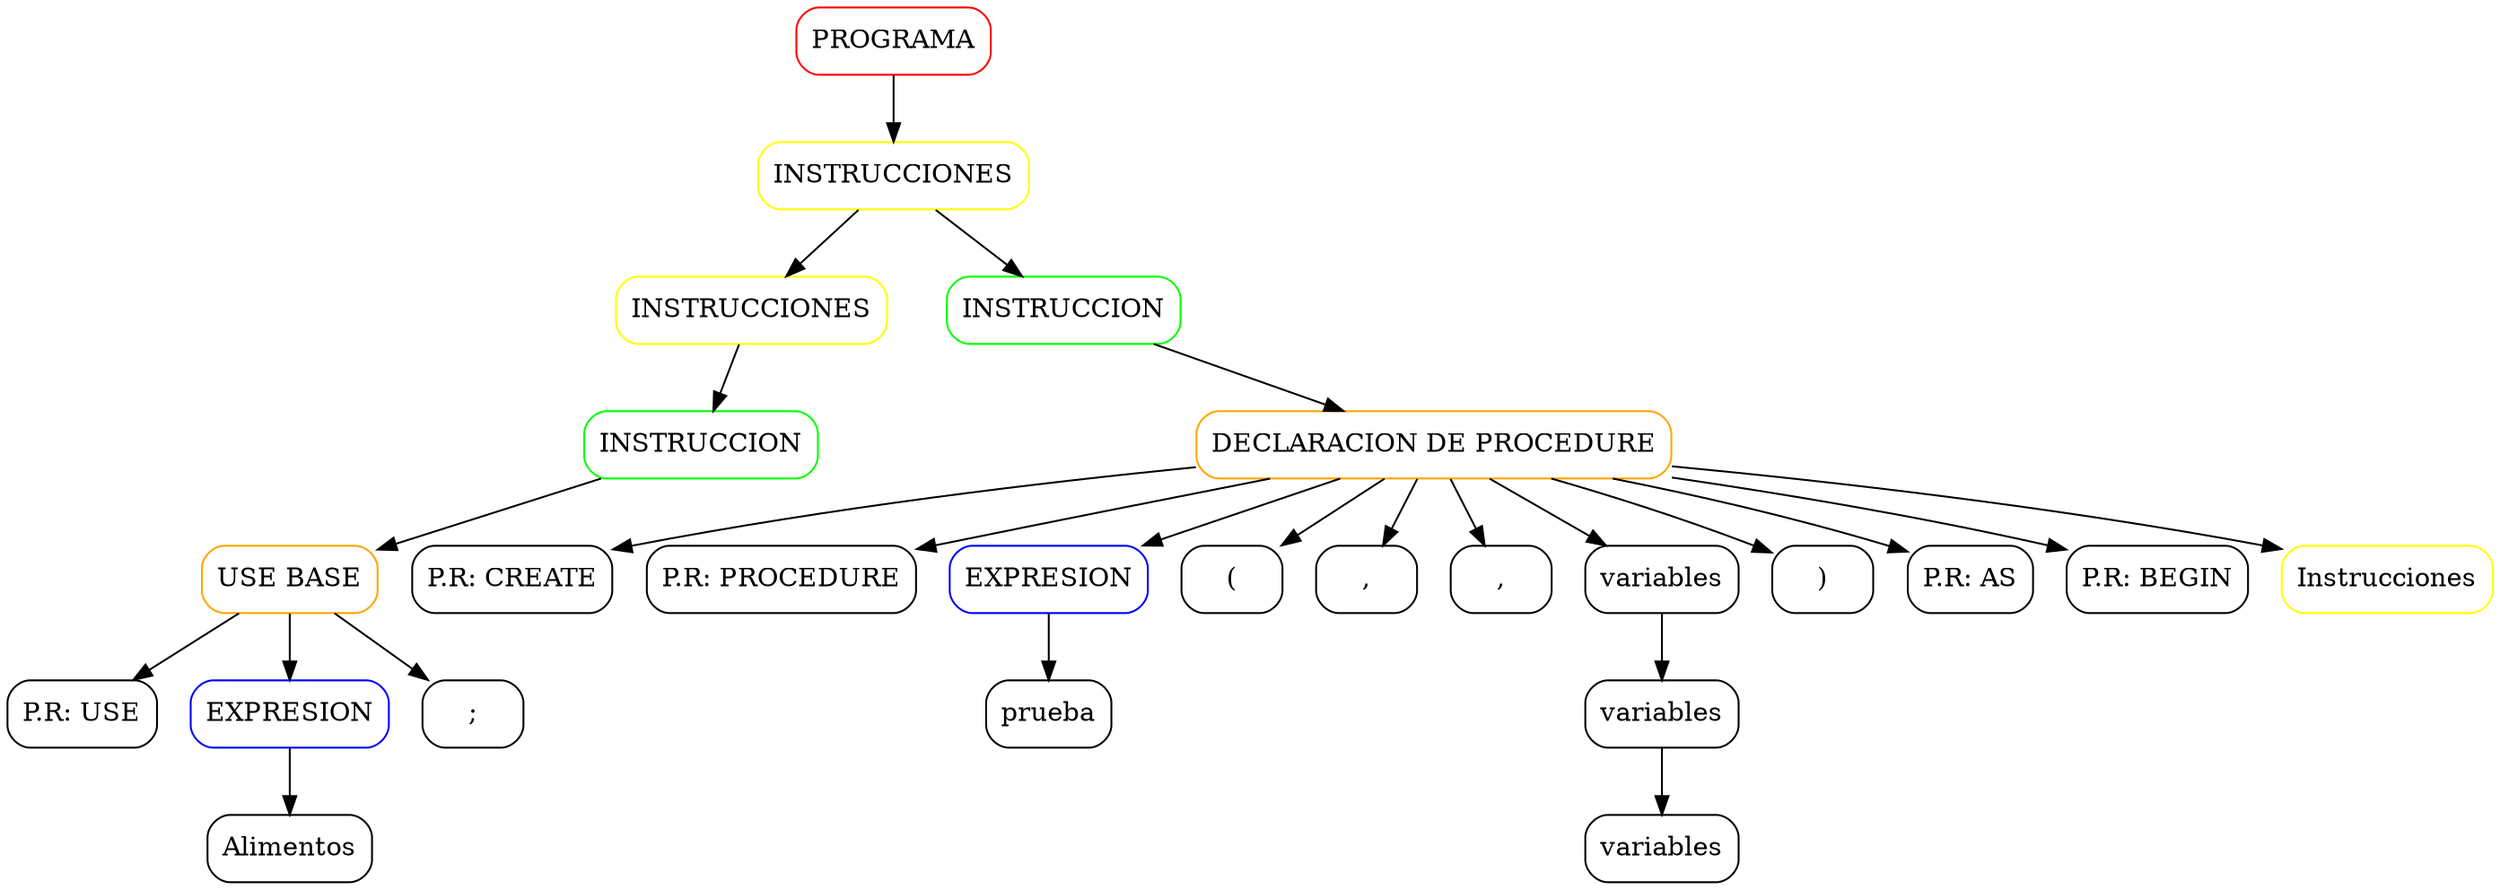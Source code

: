 digraph AST {
node [shape=box, style=rounded];
n5116765245[label="PROGRAMA" color="red"];
n2640930988[label="INSTRUCCIONES" color="yellow"];
n7420420915[label="INSTRUCCIONES" color="yellow"];
n8786887788[label="INSTRUCCION" color="green"];
n2072313558[label="USE BASE" color="orange"];
n8497683814[label="P.R: USE" color="black"];
n2072313558 -> n8497683814; 
n2437786095[label="EXPRESION" color="blue"];
n5299794628[label="Alimentos" color="black"];
n2437786095 -> n5299794628; 
n2072313558 -> n2437786095; 
n2728639073[label=";" color="black"];
n2072313558 -> n2728639073; 
n8786887788 -> n2072313558; 
n7420420915 -> n8786887788; 
n2640930988 -> n7420420915; 
n6517201894[label="INSTRUCCION" color="green"];
n278318369[label="DECLARACION DE PROCEDURE" color="ORANGE"];
n1170400400[label="P.R: CREATE" color="black"];
n278318369 -> n1170400400; 
n3073986642[label="P.R: PROCEDURE" color="black"];
n278318369 -> n3073986642; 
n7003566886[label="EXPRESION" color="blue"];
n9438132612[label="prueba" color="black"];
n7003566886 -> n9438132612; 
n278318369 -> n7003566886; 
n8054252329[label="(" color="black"];
n278318369 -> n8054252329; 
n7517420325[label="," color="black"];
n278318369 -> n7517420325; 
n3205917144[label="," color="black"];
n278318369 -> n3205917144; 
n6294501416[label="variables" color="black"];
n4378124844[label="variables" color="black"];
n7691611848[label="variables" color="black"];
n4378124844 -> n7691611848; 
n6294501416 -> n4378124844; 
n278318369 -> n6294501416; 
n4270498852[label=")" color="black"];
n278318369 -> n4270498852; 
n3872053068[label="P.R: AS" color="black"];
n278318369 -> n3872053068; 
n8766397720[label="P.R: BEGIN" color="black"];
n278318369 -> n8766397720; 
n6200248644[label="Instrucciones" color="yellow"];
n278318369 -> n6200248644; 
n6517201894 -> n278318369; 
n2640930988 -> n6517201894; 
n5116765245 -> n2640930988; 
}
